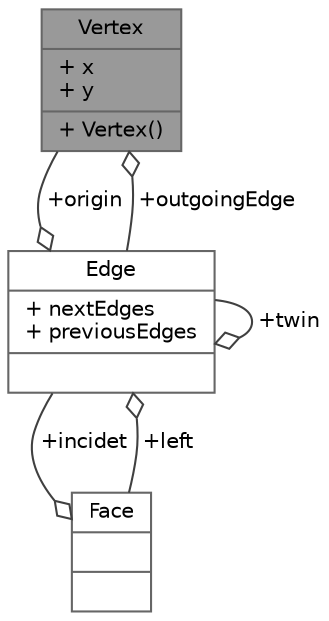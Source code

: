 digraph "Vertex"
{
 // LATEX_PDF_SIZE
  bgcolor="transparent";
  edge [fontname=Helvetica,fontsize=10,labelfontname=Helvetica,labelfontsize=10];
  node [fontname=Helvetica,fontsize=10,shape=box,height=0.2,width=0.4];
  Node1 [shape=record,label="{Vertex\n|+ x\l+ y\l|+ Vertex()\l}",height=0.2,width=0.4,color="gray40", fillcolor="grey60", style="filled", fontcolor="black",tooltip="A 2d representation of a point - has x, y coordinates and outgoing edge."];
  Node2 -> Node1 [color="grey25",style="solid",label=" +outgoingEdge" ,arrowhead="odiamond"];
  Node2 [shape=record,label="{Edge\n|+ nextEdges\l+ previousEdges\l|}",height=0.2,width=0.4,color="gray40", fillcolor="white", style="filled",URL="$class_edge.html",tooltip="represents a edge in DCEL - has an origin vertex, twin, nextEdge and previousEdge"];
  Node1 -> Node2 [color="grey25",style="solid",label=" +origin" ,arrowhead="odiamond"];
  Node2 -> Node2 [color="grey25",style="solid",label=" +twin" ,arrowhead="odiamond"];
  Node3 -> Node2 [color="grey25",style="solid",label=" +left" ,arrowhead="odiamond"];
  Node3 [shape=record,label="{Face\n||}",height=0.2,width=0.4,color="gray40", fillcolor="white", style="filled",URL="$class_face.html",tooltip="represents a side or a closed polygon in DCEL, has the edge"];
  Node2 -> Node3 [color="grey25",style="solid",label=" +incidet" ,arrowhead="odiamond"];
}
